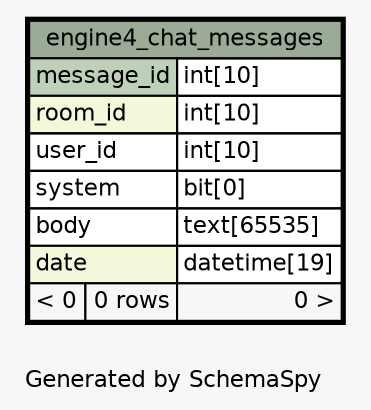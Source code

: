 // dot 2.38.0 on Windows 10 10.0
// SchemaSpy rev 590
digraph "oneDegreeRelationshipsDiagram" {
  graph [
    rankdir="RL"
    bgcolor="#f7f7f7"
    label="\nGenerated by SchemaSpy"
    labeljust="l"
    nodesep="0.18"
    ranksep="0.46"
    fontname="Helvetica"
    fontsize="11"
  ];
  node [
    fontname="Helvetica"
    fontsize="11"
    shape="plaintext"
  ];
  edge [
    arrowsize="0.8"
  ];
  "engine4_chat_messages" [
    label=<
    <TABLE BORDER="2" CELLBORDER="1" CELLSPACING="0" BGCOLOR="#ffffff">
      <TR><TD COLSPAN="3" BGCOLOR="#9bab96" ALIGN="CENTER">engine4_chat_messages</TD></TR>
      <TR><TD PORT="message_id" COLSPAN="2" BGCOLOR="#bed1b8" ALIGN="LEFT">message_id</TD><TD PORT="message_id.type" ALIGN="LEFT">int[10]</TD></TR>
      <TR><TD PORT="room_id" COLSPAN="2" BGCOLOR="#f4f7da" ALIGN="LEFT">room_id</TD><TD PORT="room_id.type" ALIGN="LEFT">int[10]</TD></TR>
      <TR><TD PORT="user_id" COLSPAN="2" ALIGN="LEFT">user_id</TD><TD PORT="user_id.type" ALIGN="LEFT">int[10]</TD></TR>
      <TR><TD PORT="system" COLSPAN="2" ALIGN="LEFT">system</TD><TD PORT="system.type" ALIGN="LEFT">bit[0]</TD></TR>
      <TR><TD PORT="body" COLSPAN="2" ALIGN="LEFT">body</TD><TD PORT="body.type" ALIGN="LEFT">text[65535]</TD></TR>
      <TR><TD PORT="date" COLSPAN="2" BGCOLOR="#f4f7da" ALIGN="LEFT">date</TD><TD PORT="date.type" ALIGN="LEFT">datetime[19]</TD></TR>
      <TR><TD ALIGN="LEFT" BGCOLOR="#f7f7f7">&lt; 0</TD><TD ALIGN="RIGHT" BGCOLOR="#f7f7f7">0 rows</TD><TD ALIGN="RIGHT" BGCOLOR="#f7f7f7">0 &gt;</TD></TR>
    </TABLE>>
    URL="engine4_chat_messages.html"
    tooltip="engine4_chat_messages"
  ];
}
